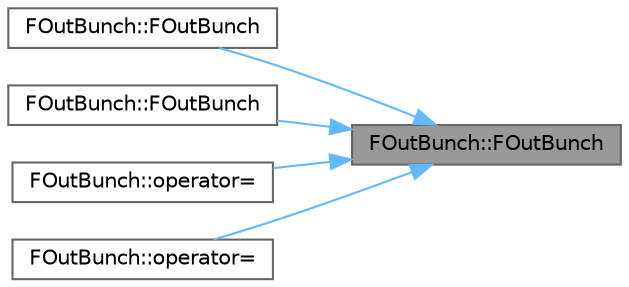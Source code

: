 digraph "FOutBunch::FOutBunch"
{
 // INTERACTIVE_SVG=YES
 // LATEX_PDF_SIZE
  bgcolor="transparent";
  edge [fontname=Helvetica,fontsize=10,labelfontname=Helvetica,labelfontsize=10];
  node [fontname=Helvetica,fontsize=10,shape=box,height=0.2,width=0.4];
  rankdir="RL";
  Node1 [id="Node000001",label="FOutBunch::FOutBunch",height=0.2,width=0.4,color="gray40", fillcolor="grey60", style="filled", fontcolor="black",tooltip=" "];
  Node1 -> Node2 [id="edge1_Node000001_Node000002",dir="back",color="steelblue1",style="solid",tooltip=" "];
  Node2 [id="Node000002",label="FOutBunch::FOutBunch",height=0.2,width=0.4,color="grey40", fillcolor="white", style="filled",URL="$d3/d40/classFOutBunch.html#a57c77463c01f886a8ad10236bdc81961",tooltip=" "];
  Node1 -> Node3 [id="edge2_Node000001_Node000003",dir="back",color="steelblue1",style="solid",tooltip=" "];
  Node3 [id="Node000003",label="FOutBunch::FOutBunch",height=0.2,width=0.4,color="grey40", fillcolor="white", style="filled",URL="$d3/d40/classFOutBunch.html#a3c43bf3a40ec845f8fc3d3ada8fd5a57",tooltip=" "];
  Node1 -> Node4 [id="edge3_Node000001_Node000004",dir="back",color="steelblue1",style="solid",tooltip=" "];
  Node4 [id="Node000004",label="FOutBunch::operator=",height=0.2,width=0.4,color="grey40", fillcolor="white", style="filled",URL="$d3/d40/classFOutBunch.html#a7a7ddabec7c0b2d3fafa5609c284c8cf",tooltip=" "];
  Node1 -> Node5 [id="edge4_Node000001_Node000005",dir="back",color="steelblue1",style="solid",tooltip=" "];
  Node5 [id="Node000005",label="FOutBunch::operator=",height=0.2,width=0.4,color="grey40", fillcolor="white", style="filled",URL="$d3/d40/classFOutBunch.html#a6b31561059c442cc9871196f40e47ee0",tooltip=" "];
}
